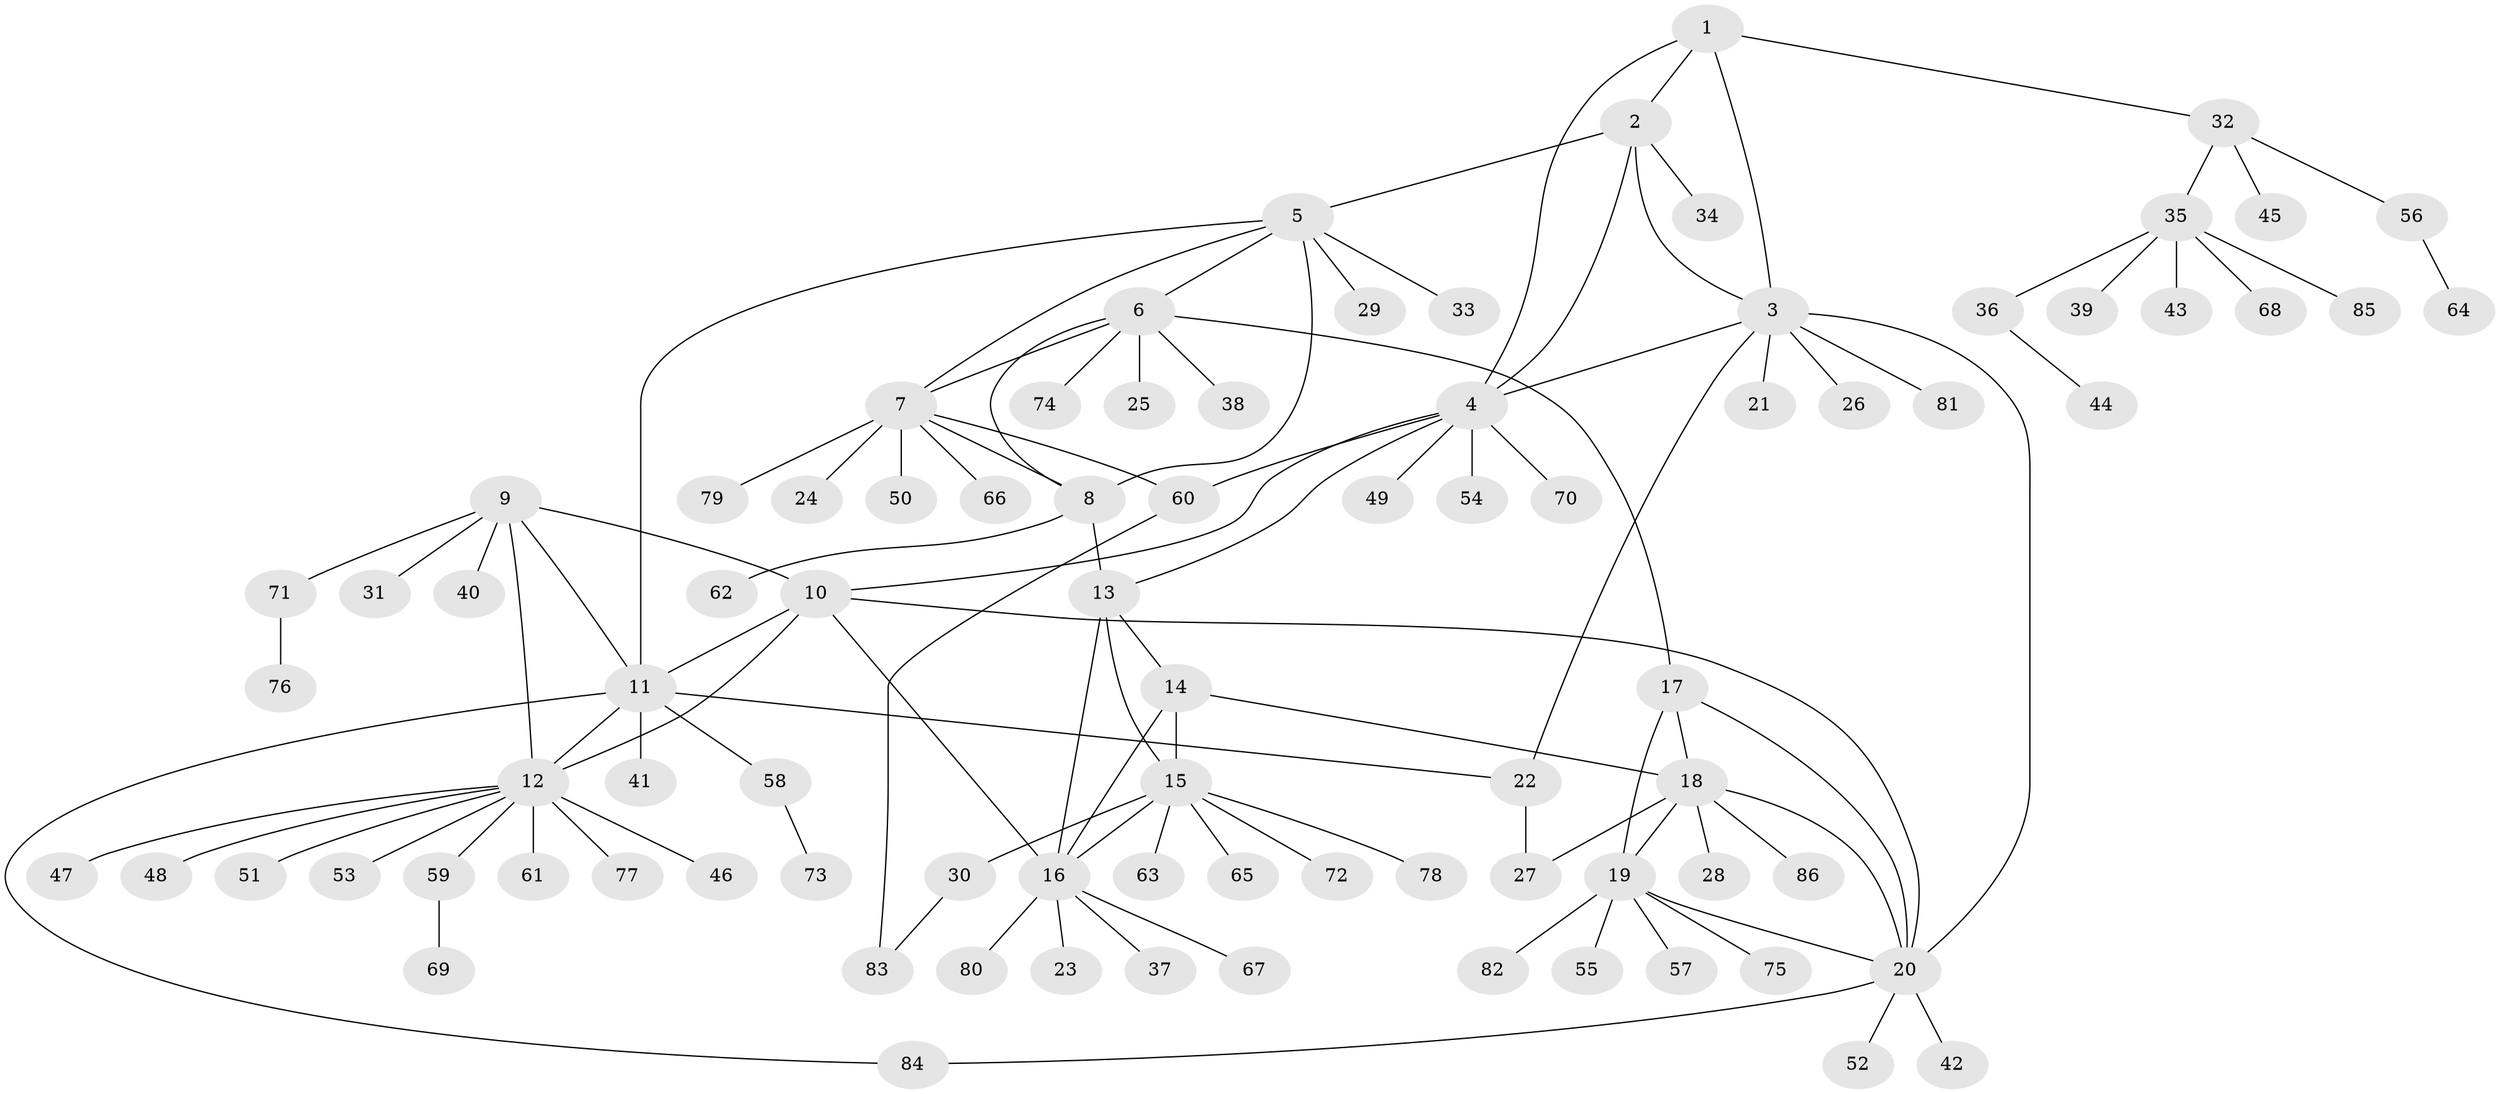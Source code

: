 // coarse degree distribution, {7: 0.030303030303030304, 9: 0.030303030303030304, 10: 0.045454545454545456, 6: 0.045454545454545456, 3: 0.07575757575757576, 5: 0.045454545454545456, 1: 0.696969696969697, 2: 0.030303030303030304}
// Generated by graph-tools (version 1.1) at 2025/52/02/27/25 19:52:19]
// undirected, 86 vertices, 111 edges
graph export_dot {
graph [start="1"]
  node [color=gray90,style=filled];
  1;
  2;
  3;
  4;
  5;
  6;
  7;
  8;
  9;
  10;
  11;
  12;
  13;
  14;
  15;
  16;
  17;
  18;
  19;
  20;
  21;
  22;
  23;
  24;
  25;
  26;
  27;
  28;
  29;
  30;
  31;
  32;
  33;
  34;
  35;
  36;
  37;
  38;
  39;
  40;
  41;
  42;
  43;
  44;
  45;
  46;
  47;
  48;
  49;
  50;
  51;
  52;
  53;
  54;
  55;
  56;
  57;
  58;
  59;
  60;
  61;
  62;
  63;
  64;
  65;
  66;
  67;
  68;
  69;
  70;
  71;
  72;
  73;
  74;
  75;
  76;
  77;
  78;
  79;
  80;
  81;
  82;
  83;
  84;
  85;
  86;
  1 -- 2;
  1 -- 3;
  1 -- 4;
  1 -- 32;
  2 -- 3;
  2 -- 4;
  2 -- 5;
  2 -- 34;
  3 -- 4;
  3 -- 20;
  3 -- 21;
  3 -- 22;
  3 -- 26;
  3 -- 81;
  4 -- 10;
  4 -- 13;
  4 -- 49;
  4 -- 54;
  4 -- 60;
  4 -- 70;
  5 -- 6;
  5 -- 7;
  5 -- 8;
  5 -- 11;
  5 -- 29;
  5 -- 33;
  6 -- 7;
  6 -- 8;
  6 -- 17;
  6 -- 25;
  6 -- 38;
  6 -- 74;
  7 -- 8;
  7 -- 24;
  7 -- 50;
  7 -- 60;
  7 -- 66;
  7 -- 79;
  8 -- 13;
  8 -- 62;
  9 -- 10;
  9 -- 11;
  9 -- 12;
  9 -- 31;
  9 -- 40;
  9 -- 71;
  10 -- 11;
  10 -- 12;
  10 -- 16;
  10 -- 20;
  11 -- 12;
  11 -- 22;
  11 -- 41;
  11 -- 58;
  11 -- 84;
  12 -- 46;
  12 -- 47;
  12 -- 48;
  12 -- 51;
  12 -- 53;
  12 -- 59;
  12 -- 61;
  12 -- 77;
  13 -- 14;
  13 -- 15;
  13 -- 16;
  14 -- 15;
  14 -- 16;
  14 -- 18;
  15 -- 16;
  15 -- 30;
  15 -- 63;
  15 -- 65;
  15 -- 72;
  15 -- 78;
  16 -- 23;
  16 -- 37;
  16 -- 67;
  16 -- 80;
  17 -- 18;
  17 -- 19;
  17 -- 20;
  18 -- 19;
  18 -- 20;
  18 -- 27;
  18 -- 28;
  18 -- 86;
  19 -- 20;
  19 -- 55;
  19 -- 57;
  19 -- 75;
  19 -- 82;
  20 -- 42;
  20 -- 52;
  20 -- 84;
  22 -- 27;
  30 -- 83;
  32 -- 35;
  32 -- 45;
  32 -- 56;
  35 -- 36;
  35 -- 39;
  35 -- 43;
  35 -- 68;
  35 -- 85;
  36 -- 44;
  56 -- 64;
  58 -- 73;
  59 -- 69;
  60 -- 83;
  71 -- 76;
}

